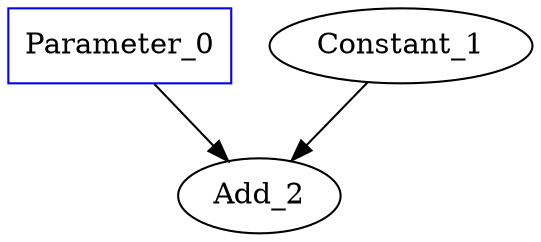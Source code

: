 digraph G {
    Parameter_0 -> Add_2
    Constant_1 -> Add_2
    Parameter_0 [shape=box color=blue]
    Constant_1 [shape=ellipse color=black]
    Add_2 [shape=ellipse color=black]
}


